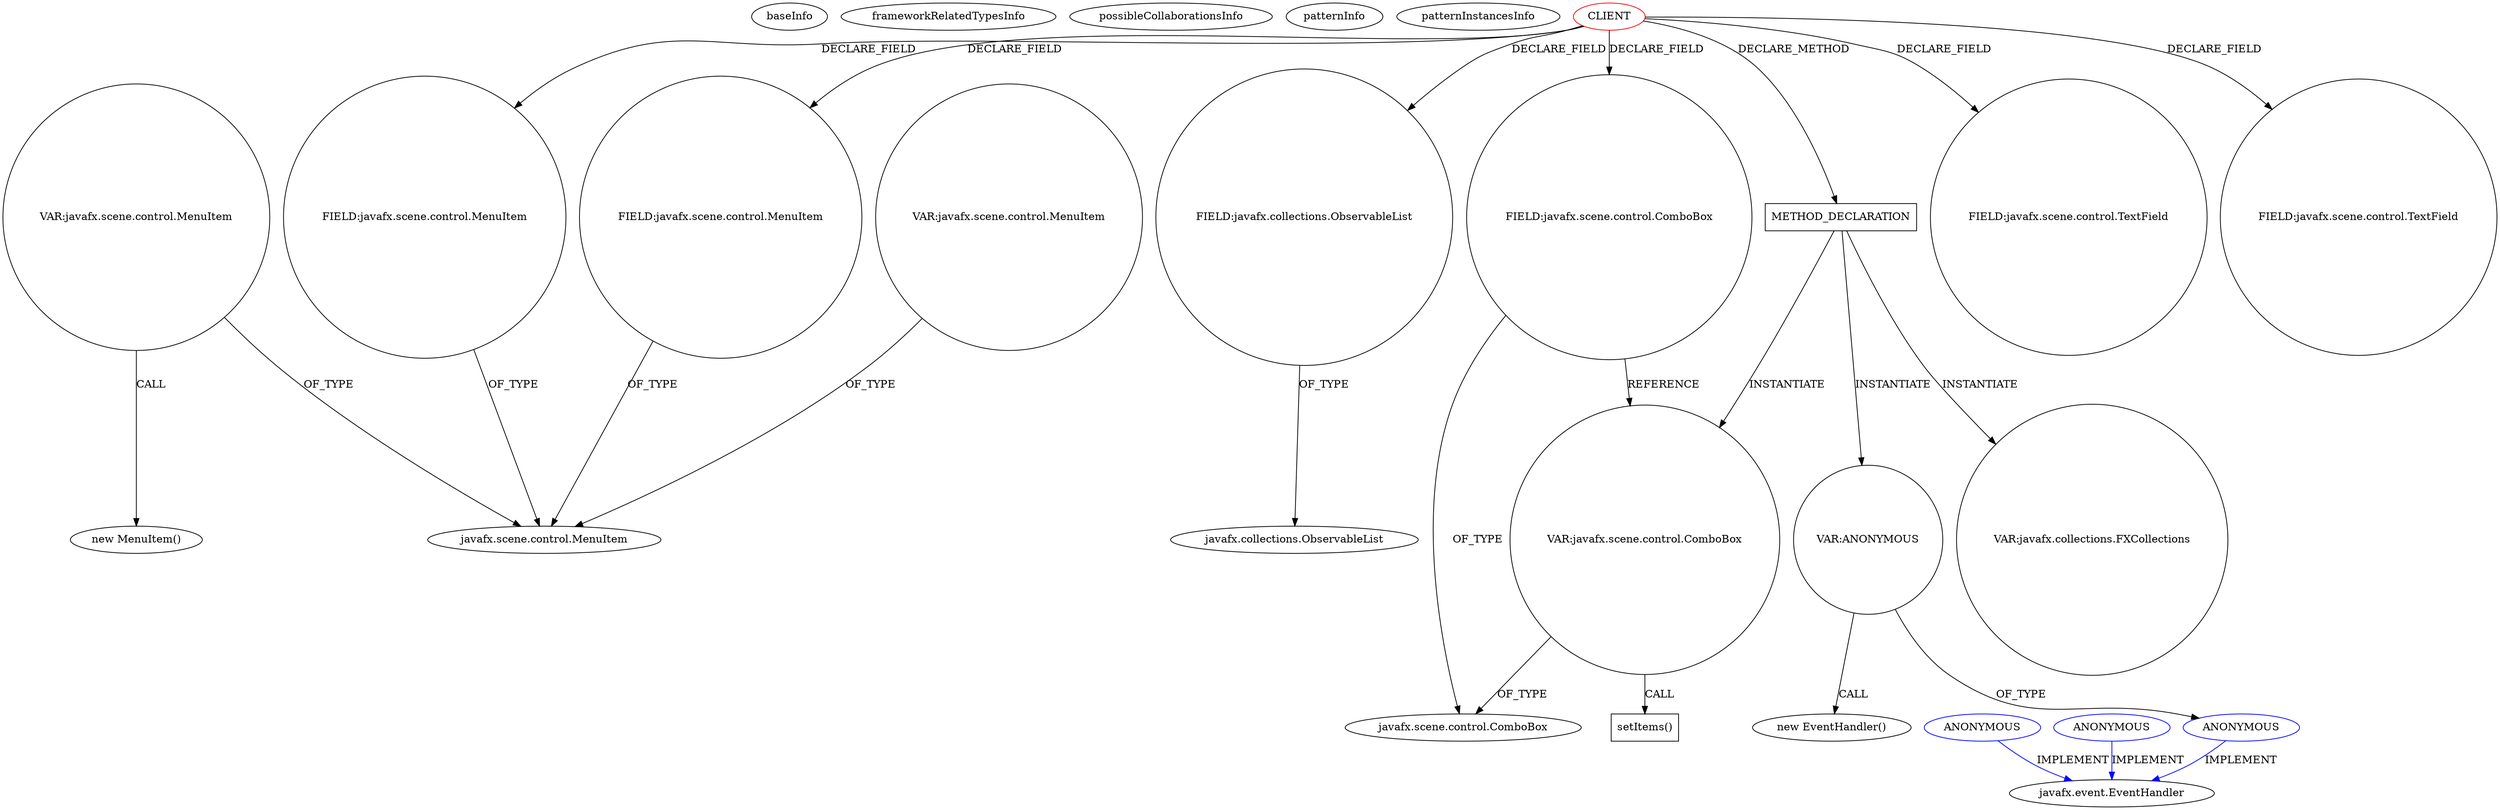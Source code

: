 digraph {
baseInfo[graphId=1163,category="pattern",isAnonymous=false,possibleRelation=false]
frameworkRelatedTypesInfo[]
possibleCollaborationsInfo[]
patternInfo[frequency=2.0,patternRootClient=0]
patternInstancesInfo[0="hock323-eventManager~/hock323-eventManager/EventManager-master/src/eventManager/controller/pokerTournament/BlindsController.java~BlindsController~2976",1="ProgrammerTony-Chemistry-Calculator~/ProgrammerTony-Chemistry-Calculator/Chemistry-Calculator-master/src/com/mdc/Calculator.java~Calculator~1099"]
360[label="new MenuItem()",vertexType="CONSTRUCTOR_CALL",isFrameworkType=false]
361[label="VAR:javafx.scene.control.MenuItem",vertexType="VARIABLE_EXPRESION",isFrameworkType=false,shape=circle]
29[label="javafx.scene.control.MenuItem",vertexType="FRAMEWORK_CLASS_TYPE",isFrameworkType=false]
34[label="FIELD:javafx.scene.control.MenuItem",vertexType="FIELD_DECLARATION",isFrameworkType=false,shape=circle]
36[label="FIELD:javafx.scene.control.MenuItem",vertexType="FIELD_DECLARATION",isFrameworkType=false,shape=circle]
0[label="CLIENT",vertexType="ROOT_CLIENT_CLASS_DECLARATION",isFrameworkType=false,color=red]
14[label="FIELD:javafx.collections.ObservableList",vertexType="FIELD_DECLARATION",isFrameworkType=false,shape=circle]
15[label="javafx.collections.ObservableList",vertexType="FRAMEWORK_INTERFACE_TYPE",isFrameworkType=false]
46[label="FIELD:javafx.scene.control.ComboBox",vertexType="FIELD_DECLARATION",isFrameworkType=false,shape=circle]
761[label="VAR:javafx.scene.control.ComboBox",vertexType="VARIABLE_EXPRESION",isFrameworkType=false,shape=circle]
762[label="setItems()",vertexType="INSIDE_CALL",isFrameworkType=false,shape=box]
699[label="METHOD_DECLARATION",vertexType="CLIENT_METHOD_DECLARATION",isFrameworkType=false,shape=box]
700[label="VAR:javafx.collections.FXCollections",vertexType="VARIABLE_EXPRESION",isFrameworkType=false,shape=circle]
364[label="VAR:javafx.scene.control.MenuItem",vertexType="VARIABLE_EXPRESION",isFrameworkType=false,shape=circle]
47[label="javafx.scene.control.ComboBox",vertexType="FRAMEWORK_CLASS_TYPE",isFrameworkType=false]
40[label="FIELD:javafx.scene.control.TextField",vertexType="FIELD_DECLARATION",isFrameworkType=false,shape=circle]
8[label="FIELD:javafx.scene.control.TextField",vertexType="FIELD_DECLARATION",isFrameworkType=false,shape=circle]
748[label="VAR:ANONYMOUS",vertexType="VARIABLE_EXPRESION",isFrameworkType=false,shape=circle]
749[label="ANONYMOUS",vertexType="REFERENCE_ANONYMOUS_DECLARATION",isFrameworkType=false,color=blue]
747[label="new EventHandler()",vertexType="CONSTRUCTOR_CALL",isFrameworkType=false]
378[label="javafx.event.EventHandler",vertexType="FRAMEWORK_INTERFACE_TYPE",isFrameworkType=false]
577[label="ANONYMOUS",vertexType="REFERENCE_ANONYMOUS_DECLARATION",isFrameworkType=false,color=blue]
608[label="ANONYMOUS",vertexType="REFERENCE_ANONYMOUS_DECLARATION",isFrameworkType=false,color=blue]
699->700[label="INSTANTIATE"]
0->14[label="DECLARE_FIELD"]
761->47[label="OF_TYPE"]
699->748[label="INSTANTIATE"]
0->699[label="DECLARE_METHOD"]
699->761[label="INSTANTIATE"]
748->749[label="OF_TYPE"]
0->36[label="DECLARE_FIELD"]
0->46[label="DECLARE_FIELD"]
36->29[label="OF_TYPE"]
0->8[label="DECLARE_FIELD"]
749->378[label="IMPLEMENT",color=blue]
361->360[label="CALL"]
14->15[label="OF_TYPE"]
748->747[label="CALL"]
577->378[label="IMPLEMENT",color=blue]
46->47[label="OF_TYPE"]
46->761[label="REFERENCE"]
34->29[label="OF_TYPE"]
361->29[label="OF_TYPE"]
0->40[label="DECLARE_FIELD"]
364->29[label="OF_TYPE"]
608->378[label="IMPLEMENT",color=blue]
0->34[label="DECLARE_FIELD"]
761->762[label="CALL"]
}
